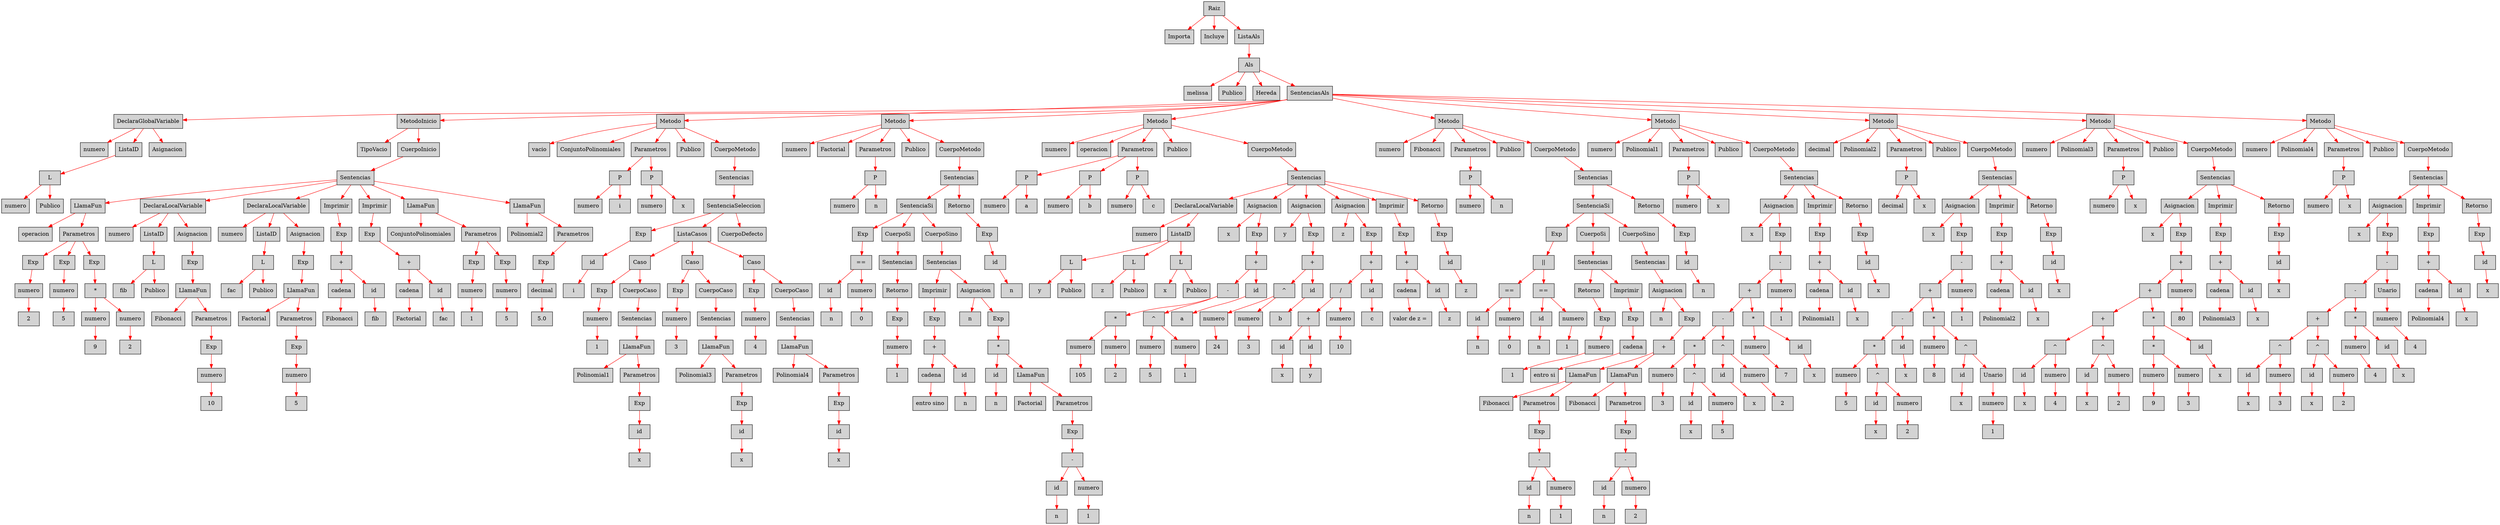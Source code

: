digraph G {node[shape=box, style=filled]; edge[color=red]
node277140335[label="Raiz"];
 node277140335->node878436898;node878436898[label="Importa"];
 node277140335->node48416610;node48416610[label="Incluye"];
 node277140335->node853743760;node853743760[label="ListaAls"];
 node853743760->node72006152;node72006152[label="Als"];
 node72006152->node1877672529;node1877672529[label="melissa"];
 node72006152->node2074480921;node2074480921[label="Publico"];
 node72006152->node1361813861;node1361813861[label="Hereda"];
 node72006152->node14736306;node14736306[label="SentenciasAls"];
 node14736306->node934197365;node934197365[label="DeclaraGlobalVariable"];
 node934197365->node2093697344;node2093697344[label="numero"];
 node934197365->node1885859637;node1885859637[label="ListaID"];
 node1885859637->node1994164160;node1994164160[label="L"];
 node1994164160->node888403070;node888403070[label="numero"];
 node1994164160->node307509993;node307509993[label="Publico"];
 node934197365->node1569022417;node1569022417[label="Asignacion"];
 node14736306->node1341464358;node1341464358[label="MetodoInicio"];
 node1341464358->node1678656162;node1678656162[label="TipoVacio"];
 node1341464358->node1463726008;node1463726008[label="CuerpoInicio"];
 node1463726008->node558090087;node558090087[label="Sentencias"];
 node558090087->node1185476678;node1185476678[label="LlamaFun"];
 node1185476678->node1344647523;node1344647523[label="operacion"];
 node1185476678->node1925482416;node1925482416[label="Parametros"];
 node1925482416->node1292045936;node1292045936[label="Exp"];
 node1292045936->node1277754710;node1277754710[label="numero"];
 node1277754710->node830202649;node830202649[label="2"];
 node1925482416->node1741953921;node1741953921[label="Exp"];
 node1741953921->node846326149;node846326149[label="numero"];
 node846326149->node960000208;node960000208[label="5"];
 node1925482416->node1471496133;node1471496133[label="Exp"];
 node1471496133->node276446881;node276446881[label="*"];
 node276446881->node763019498;node763019498[label="numero"];
 node763019498->node1463716709;node1463716709[label="9"];
 node276446881->node688639312;node688639312[label="numero"];
 node688639312->node1749377510;node1749377510[label="2"];
 node558090087->node331579796;node331579796[label="DeclaraLocalVariable"];
 node331579796->node814044458;node814044458[label="numero"];
 node331579796->node1192455975;node1192455975[label="ListaID"];
 node1192455975->node68844658;node68844658[label="L"];
 node68844658->node190485060;node190485060[label="fib"];
 node68844658->node300722688;node300722688[label="Publico"];
 node331579796->node1297782093;node1297782093[label="Asignacion"];
 node1297782093->node443849080;node443849080[label="Exp"];
 node443849080->node1172562112;node1172562112[label="LlamaFun"];
 node1172562112->node824966870;node824966870[label="Fibonacci"];
 node1172562112->node683865411;node683865411[label="Parametros"];
 node683865411->node381884026;node381884026[label="Exp"];
 node381884026->node1283195266;node1283195266[label="numero"];
 node1283195266->node584027029;node584027029[label="10"];
 node558090087->node496507490;node496507490[label="DeclaraLocalVariable"];
 node496507490->node325500781;node325500781[label="numero"];
 node496507490->node1060822162;node1060822162[label="ListaID"];
 node1060822162->node1635216323;node1635216323[label="L"];
 node1635216323->node1013003909;node1013003909[label="fac"];
 node1635216323->node450522035;node450522035[label="Publico"];
 node496507490->node1944971830;node1944971830[label="Asignacion"];
 node1944971830->node698269435;node698269435[label="Exp"];
 node698269435->node486436947;node486436947[label="LlamaFun"];
 node486436947->node1429215116;node1429215116[label="Factorial"];
 node486436947->node1234234182;node1234234182[label="Parametros"];
 node1234234182->node354811369;node354811369[label="Exp"];
 node354811369->node2050386934;node2050386934[label="numero"];
 node2050386934->node804233035;node804233035[label="5"];
 node558090087->node1634437931;node1634437931[label="Imprimir"];
 node1634437931->node1536948314;node1536948314[label="Exp"];
 node1536948314->node305873156;node305873156[label="+"];
 node305873156->node1098744271;node1098744271[label="cadena"];
 node1098744271->node2087876632;node2087876632[label="Fibonacci "];
 node305873156->node2024740580;node2024740580[label="id"];
 node2024740580->node819219348;node819219348[label="fib"];
 node558090087->node495634360;node495634360[label="Imprimir"];
 node495634360->node1918357161;node1918357161[label="Exp"];
 node1918357161->node1917840945;node1917840945[label="+"];
 node1917840945->node1616216839;node1616216839[label="cadena"];
 node1616216839->node732508082;node732508082[label="Factorial "];
 node1917840945->node1732746984;node1732746984[label="id"];
 node1732746984->node1786038871;node1786038871[label="fac"];
 node558090087->node645214629;node645214629[label="LlamaFun"];
 node645214629->node1145265766;node1145265766[label="ConjuntoPolinomiales"];
 node645214629->node531114200;node531114200[label="Parametros"];
 node531114200->node1396862728;node1396862728[label="Exp"];
 node1396862728->node1547011292;node1547011292[label="numero"];
 node1547011292->node39534930;node39534930[label="1"];
 node531114200->node1550534441;node1550534441[label="Exp"];
 node1550534441->node470894979;node470894979[label="numero"];
 node470894979->node1819422137;node1819422137[label="5"];
 node558090087->node888910004;node888910004[label="LlamaFun"];
 node888910004->node842001165;node842001165[label="Polinomial2"];
 node888910004->node610595226;node610595226[label="Parametros"];
 node610595226->node1493573450;node1493573450[label="Exp"];
 node1493573450->node814836430;node814836430[label="decimal"];
 node814836430->node2100009042;node2100009042[label="5.0"];
 node14736306->node2118143564;node2118143564[label="Metodo"];
 node2118143564->node391508609;node391508609[label="vacio"];
 node2118143564->node740900287;node740900287[label="ConjuntoPolinomiales"];
 node2118143564->node224516448;node224516448[label="Parametros"];
 node224516448->node1898960046;node1898960046[label="P"];
 node1898960046->node1238823408;node1238823408[label="numero"];
 node1898960046->node746056112;node746056112[label="i"];
 node224516448->node794726279;node794726279[label="P"];
 node794726279->node542876774;node542876774[label="numero"];
 node794726279->node1585223916;node1585223916[label="x"];
 node2118143564->node1297469690;node1297469690[label="Publico"];
 node2118143564->node380394592;node380394592[label="CuerpoMetodo"];
 node380394592->node1806283335;node1806283335[label="Sentencias"];
 node1806283335->node1361640486;node1361640486[label="SentenciaSeleccion"];
 node1361640486->node848897273;node848897273[label="Exp"];
 node848897273->node1185034646;node1185034646[label="id"];
 node1185034646->node1623165071;node1623165071[label="i"];
 node1361640486->node1986036082;node1986036082[label="ListaCasos"];
 node1986036082->node220585387;node220585387[label="Caso"];
 node220585387->node1516004120;node1516004120[label="Exp"];
 node1516004120->node1178301228;node1178301228[label="numero"];
 node1178301228->node874643848;node874643848[label="1"];
 node220585387->node390679074;node390679074[label="CuerpoCaso"];
 node390679074->node775208816;node775208816[label="Sentencias"];
 node775208816->node856365961;node856365961[label="LlamaFun"];
 node856365961->node385970721;node385970721[label="Polinomial1"];
 node856365961->node1254372025;node1254372025[label="Parametros"];
 node1254372025->node1090575278;node1090575278[label="Exp"];
 node1090575278->node716982100;node716982100[label="id"];
 node716982100->node909162584;node909162584[label="x"];
 node1986036082->node1569326557;node1569326557[label="Caso"];
 node1569326557->node445675625;node445675625[label="Exp"];
 node445675625->node1381894792;node1381894792[label="numero"];
 node1381894792->node1637849827;node1637849827[label="3"];
 node1569326557->node1815531488;node1815531488[label="CuerpoCaso"];
 node1815531488->node1971106111;node1971106111[label="Sentencias"];
 node1971106111->node1465184082;node1465184082[label="LlamaFun"];
 node1465184082->node1241595865;node1241595865[label="Polinomial3"];
 node1465184082->node269656246;node269656246[label="Parametros"];
 node269656246->node16191170;node16191170[label="Exp"];
 node16191170->node1890144241;node1890144241[label="id"];
 node1890144241->node865425866;node865425866[label="x"];
 node1986036082->node914839582;node914839582[label="Caso"];
 node914839582->node238993682;node238993682[label="Exp"];
 node238993682->node877842915;node877842915[label="numero"];
 node877842915->node764450218;node764450218[label="4"];
 node914839582->node568033198;node568033198[label="CuerpoCaso"];
 node568033198->node1494555862;node1494555862[label="Sentencias"];
 node1494555862->node2078938078;node2078938078[label="LlamaFun"];
 node2078938078->node1384051916;node1384051916[label="Polinomial4"];
 node2078938078->node681760546;node681760546[label="Parametros"];
 node681760546->node1495309644;node1495309644[label="Exp"];
 node1495309644->node1929318741;node1929318741[label="id"];
 node1929318741->node1468158802;node1468158802[label="x"];
 node1361640486->node1764201799;node1764201799[label="CuerpoDefecto"];
 node14736306->node875605970;node875605970[label="Metodo"];
 node875605970->node1053783480;node1053783480[label="numero"];
 node875605970->node2064820720;node2064820720[label="Factorial"];
 node875605970->node785028728;node785028728[label="Parametros"];
 node785028728->node532017740;node532017740[label="P"];
 node532017740->node1519531703;node1519531703[label="numero"];
 node532017740->node882989372;node882989372[label="n"];
 node875605970->node1310875782;node1310875782[label="Publico"];
 node875605970->node2117459100;node2117459100[label="CuerpoMetodo"];
 node2117459100->node895056483;node895056483[label="Sentencias"];
 node895056483->node193965389;node193965389[label="SentenciaSi"];
 node193965389->node1458883306;node1458883306[label="Exp"];
 node1458883306->node116735380;node116735380[label="=="];
 node116735380->node2021774667;node2021774667[label="id"];
 node2021774667->node244509395;node244509395[label="n"];
 node116735380->node2118242929;node2118242929[label="numero"];
 node2118242929->node1375164848;node1375164848[label="0"];
 node193965389->node657122632;node657122632[label="CuerpoSi"];
 node657122632->node1048008460;node1048008460[label="Sentencias"];
 node1048008460->node1322633449;node1322633449[label="Retorno"];
 node1322633449->node629420634;node629420634[label="Exp"];
 node629420634->node1442087687;node1442087687[label="numero"];
 node1442087687->node1363108226;node1363108226[label="1"];
 node193965389->node835545548;node835545548[label="CuerpoSino"];
 node835545548->node895454029;node895454029[label="Sentencias"];
 node895454029->node1153620570;node1153620570[label="Imprimir"];
 node1153620570->node1859883057;node1859883057[label="Exp"];
 node1859883057->node880940847;node880940847[label="+"];
 node880940847->node2102322961;node2102322961[label="cadena"];
 node2102322961->node789377768;node789377768[label="entro sino"];
 node880940847->node501527840;node501527840[label="id"];
 node501527840->node964424412;node964424412[label="n"];
 node895454029->node856157325;node856157325[label="Asignacion"];
 node856157325->node2077541303;node2077541303[label="n"];
 node856157325->node1126249560;node1126249560[label="Exp"];
 node1126249560->node623563762;node623563762[label="*"];
 node623563762->node692400222;node692400222[label="id"];
 node692400222->node1951500218;node1951500218[label="n"];
 node623563762->node1041821340;node1041821340[label="LlamaFun"];
 node1041821340->node1306402798;node1306402798[label="Factorial"];
 node1041821340->node1293488587;node1293488587[label="Parametros"];
 node1293488587->node890053509;node890053509[label="Exp"];
 node890053509->node1285048246;node1285048246[label="-"];
 node1285048246->node1896091812;node1896091812[label="id"];
 node1896091812->node1947648006;node1947648006[label="n"];
 node1285048246->node677102602;node677102602[label="numero"];
 node677102602->node653296448;node653296448[label="1"];
 node895056483->node1998595594;node1998595594[label="Retorno"];
 node1998595594->node896851480;node896851480[label="Exp"];
 node896851480->node1132013352;node1132013352[label="id"];
 node1132013352->node1639011972;node1639011972[label="n"];
 node14736306->node391589070;node391589070[label="Metodo"];
 node391589070->node79737890;node79737890[label="numero"];
 node391589070->node243962869;node243962869[label="operacion"];
 node391589070->node1709498838;node1709498838[label="Parametros"];
 node1709498838->node1266385144;node1266385144[label="P"];
 node1266385144->node1243307025;node1243307025[label="numero"];
 node1266385144->node273968028;node273968028[label="a"];
 node1709498838->node1392296465;node1392296465[label="P"];
 node1392296465->node1167582454;node1167582454[label="numero"];
 node1392296465->node1434243969;node1434243969[label="b"];
 node1709498838->node1715948089;node1715948089[label="P"];
 node1715948089->node1386213546;node1386213546[label="numero"];
 node1715948089->node676662875;node676662875[label="c"];
 node391589070->node461774859;node461774859[label="Publico"];
 node391589070->node1196206016;node1196206016[label="CuerpoMetodo"];
 node1196206016->node1786451235;node1786451235[label="Sentencias"];
 node1786451235->node1784474081;node1784474081[label="DeclaraLocalVariable"];
 node1784474081->node1081088729;node1081088729[label="numero"];
 node1784474081->node1646319536;node1646319536[label="ListaID"];
 node1646319536->node1346376922;node1346376922[label="L"];
 node1346376922->node1574890706;node1574890706[label="y"];
 node1346376922->node490242914;node490242914[label="Publico"];
 node1646319536->node2034326050;node2034326050[label="L"];
 node2034326050->node704083732;node704083732[label="z"];
 node2034326050->node56997508;node56997508[label="Publico"];
 node1646319536->node1511982617;node1511982617[label="L"];
 node1511982617->node704436018;node704436018[label="x"];
 node1511982617->node992037582;node992037582[label="Publico"];
 node1786451235->node366877368;node366877368[label="Asignacion"];
 node366877368->node928246228;node928246228[label="x"];
 node366877368->node2027547979;node2027547979[label="Exp"];
 node2027547979->node1226817444;node1226817444[label="+"];
 node1226817444->node745629669;node745629669[label="-"];
 node745629669->node79967990;node79967990[label="*"];
 node79967990->node859840656;node859840656[label="numero"];
 node859840656->node118901699;node118901699[label="105"];
 node79967990->node553601675;node553601675[label="numero"];
 node553601675->node86617060;node86617060[label="2"];
 node745629669->node937381745;node937381745[label="^"];
 node937381745->node35799578;node35799578[label="numero"];
 node35799578->node1490287559;node1490287559[label="5"];
 node937381745->node283970994;node283970994[label="numero"];
 node283970994->node1560570905;node1560570905[label="1"];
 node1226817444->node1294386993;node1294386993[label="id"];
 node1294386993->node183238801;node183238801[label="a"];
 node1786451235->node1913916643;node1913916643[label="Asignacion"];
 node1913916643->node202297884;node202297884[label="y"];
 node1913916643->node2003473379;node2003473379[label="Exp"];
 node2003473379->node493415703;node493415703[label="+"];
 node493415703->node1330219341;node1330219341[label="^"];
 node1330219341->node892152970;node892152970[label="numero"];
 node892152970->node377177159;node377177159[label="24"];
 node1330219341->node1277236170;node1277236170[label="numero"];
 node1277236170->node1327626466;node1327626466[label="3"];
 node493415703->node330614000;node330614000[label="id"];
 node330614000->node1596060605;node1596060605[label="b"];
 node1786451235->node467272912;node467272912[label="Asignacion"];
 node467272912->node1534855585;node1534855585[label="z"];
 node467272912->node1859835258;node1859835258[label="Exp"];
 node1859835258->node1043758855;node1043758855[label="+"];
 node1043758855->node1962999957;node1962999957[label="/"];
 node1962999957->node1317744277;node1317744277[label="+"];
 node1317744277->node1984058171;node1984058171[label="id"];
 node1984058171->node2063713459;node2063713459[label="x"];
 node1317744277->node117008110;node117008110[label="id"];
 node117008110->node286330658;node286330658[label="y"];
 node1962999957->node1965968816;node1965968816[label="numero"];
 node1965968816->node8338426;node8338426[label="10"];
 node1043758855->node1308418829;node1308418829[label="id"];
 node1308418829->node1418567055;node1418567055[label="c"];
 node1786451235->node1405688163;node1405688163[label="Imprimir"];
 node1405688163->node714102795;node714102795[label="Exp"];
 node714102795->node14557919;node14557919[label="+"];
 node14557919->node948414126;node948414126[label="cadena"];
 node948414126->node597598940;node597598940[label="valor de z = "];
 node14557919->node199685796;node199685796[label="id"];
 node199685796->node2061493725;node2061493725[label="z"];
 node1786451235->node2137562878;node2137562878[label="Retorno"];
 node2137562878->node691424141;node691424141[label="Exp"];
 node691424141->node358206425;node358206425[label="id"];
 node358206425->node279786914;node279786914[label="z"];
 node14736306->node730449447;node730449447[label="Metodo"];
 node730449447->node813210360;node813210360[label="numero"];
 node730449447->node1805948973;node1805948973[label="Fibonacci"];
 node730449447->node316514526;node316514526[label="Parametros"];
 node316514526->node2004939868;node2004939868[label="P"];
 node2004939868->node64687886;node64687886[label="numero"];
 node2004939868->node1282509480;node1282509480[label="n"];
 node730449447->node869599400;node869599400[label="Publico"];
 node730449447->node1132935322;node1132935322[label="CuerpoMetodo"];
 node1132935322->node411036827;node411036827[label="Sentencias"];
 node411036827->node1486553590;node1486553590[label="SentenciaSi"];
 node1486553590->node1133560325;node1133560325[label="Exp"];
 node1133560325->node967401733;node967401733[label="||"];
 node967401733->node1582647711;node1582647711[label="=="];
 node1582647711->node1589737234;node1589737234[label="id"];
 node1589737234->node461637157;node461637157[label="n"];
 node1582647711->node1767370009;node1767370009[label="numero"];
 node1767370009->node490358813;node490358813[label="0"];
 node967401733->node1217844559;node1217844559[label="=="];
 node1217844559->node1930975062;node1930975062[label="id"];
 node1930975062->node636572425;node636572425[label="n"];
 node1217844559->node1782877450;node1782877450[label="numero"];
 node1782877450->node335937952;node335937952[label="1"];
 node1486553590->node630544017;node630544017[label="CuerpoSi"];
 node630544017->node173223985;node173223985[label="Sentencias"];
 node173223985->node1152499884;node1152499884[label="Retorno"];
 node1152499884->node1612632731;node1612632731[label="Exp"];
 node1612632731->node1865425367;node1865425367[label="numero"];
 node1865425367->node2087798456;node2087798456[label="1"];
 node173223985->node915361082;node915361082[label="Imprimir"];
 node915361082->node546560890;node546560890[label="Exp"];
 node546560890->node1313044518;node1313044518[label="cadena"];
 node1313044518->node946971600;node946971600[label="entro si"];
 node1486553590->node1952173945;node1952173945[label="CuerpoSino"];
 node1952173945->node1252885123;node1252885123[label="Sentencias"];
 node1252885123->node536498616;node536498616[label="Asignacion"];
 node536498616->node715136692;node715136692[label="n"];
 node536498616->node2768030;node2768030[label="Exp"];
 node2768030->node641011586;node641011586[label="+"];
 node641011586->node1804594541;node1804594541[label="LlamaFun"];
 node1804594541->node1106254614;node1106254614[label="Fibonacci"];
 node1804594541->node284098938;node284098938[label="Parametros"];
 node284098938->node505959930;node505959930[label="Exp"];
 node505959930->node173549527;node173549527[label="-"];
 node173549527->node1261544737;node1261544737[label="id"];
 node1261544737->node599628268;node599628268[label="n"];
 node173549527->node2145820644;node2145820644[label="numero"];
 node2145820644->node877361488;node877361488[label="1"];
 node641011586->node1922419285;node1922419285[label="LlamaFun"];
 node1922419285->node1026055954;node1026055954[label="Fibonacci"];
 node1922419285->node1996160748;node1996160748[label="Parametros"];
 node1996160748->node420780186;node420780186[label="Exp"];
 node420780186->node1167011471;node1167011471[label="-"];
 node1167011471->node975186403;node975186403[label="id"];
 node975186403->node453815765;node453815765[label="n"];
 node1167011471->node652289638;node652289638[label="numero"];
 node652289638->node447127395;node447127395[label="2"];
 node411036827->node561169125;node561169125[label="Retorno"];
 node561169125->node1609478427;node1609478427[label="Exp"];
 node1609478427->node1888714390;node1888714390[label="id"];
 node1888714390->node1591786080;node1591786080[label="n"];
 node14736306->node1773285043;node1773285043[label="Metodo"];
 node1773285043->node1140735223;node1140735223[label="numero"];
 node1773285043->node686984656;node686984656[label="Polinomial1"];
 node1773285043->node1931088148;node1931088148[label="Parametros"];
 node1931088148->node195391090;node195391090[label="P"];
 node195391090->node965669493;node965669493[label="numero"];
 node195391090->node86926489;node86926489[label="x"];
 node1773285043->node639584153;node639584153[label="Publico"];
 node1773285043->node115964886;node115964886[label="CuerpoMetodo"];
 node115964886->node1220160548;node1220160548[label="Sentencias"];
 node1220160548->node1053201158;node1053201158[label="Asignacion"];
 node1053201158->node1656301768;node1656301768[label="x"];
 node1053201158->node792971394;node792971394[label="Exp"];
 node792971394->node914430530;node914430530[label="-"];
 node914430530->node1012261175;node1012261175[label="+"];
 node1012261175->node394354973;node394354973[label="-"];
 node394354973->node649571511;node649571511[label="*"];
 node649571511->node416997673;node416997673[label="numero"];
 node416997673->node194377564;node194377564[label="3"];
 node649571511->node394323642;node394323642[label="^"];
 node394323642->node206119657;node206119657[label="id"];
 node206119657->node1138055648;node1138055648[label="x"];
 node394323642->node1742629329;node1742629329[label="numero"];
 node1742629329->node2004608678;node2004608678[label="5"];
 node394354973->node845208778;node845208778[label="^"];
 node845208778->node1536399679;node1536399679[label="id"];
 node1536399679->node1335358333;node1335358333[label="x"];
 node845208778->node1735484159;node1735484159[label="numero"];
 node1735484159->node1405318231;node1405318231[label="2"];
 node1012261175->node350115185;node350115185[label="*"];
 node350115185->node1679970444;node1679970444[label="numero"];
 node1679970444->node136880237;node136880237[label="7"];
 node350115185->node1082199283;node1082199283[label="id"];
 node1082199283->node647150671;node647150671[label="x"];
 node914430530->node1346518561;node1346518561[label="numero"];
 node1346518561->node488949644;node488949644[label="1"];
 node1220160548->node1426761295;node1426761295[label="Imprimir"];
 node1426761295->node1716066405;node1716066405[label="Exp"];
 node1716066405->node658215355;node658215355[label="+"];
 node658215355->node479738487;node479738487[label="cadena"];
 node479738487->node480305013;node480305013[label="Polinomial1 "];
 node658215355->node839149236;node839149236[label="id"];
 node839149236->node1237950214;node1237950214[label="x"];
 node1220160548->node341794762;node341794762[label="Retorno"];
 node341794762->node236872003;node236872003[label="Exp"];
 node236872003->node524191730;node524191730[label="id"];
 node524191730->node436865724;node436865724[label="x"];
 node14736306->node1959114552;node1959114552[label="Metodo"];
 node1959114552->node162317466;node162317466[label="decimal"];
 node1959114552->node1657193290;node1657193290[label="Polinomial2"];
 node1959114552->node676555332;node676555332[label="Parametros"];
 node676555332->node1911972865;node1911972865[label="P"];
 node1911972865->node512878257;node512878257[label="decimal"];
 node1911972865->node1251584698;node1251584698[label="x"];
 node1959114552->node2032924903;node2032924903[label="Publico"];
 node1959114552->node1002393007;node1002393007[label="CuerpoMetodo"];
 node1002393007->node713719815;node713719815[label="Sentencias"];
 node713719815->node759243670;node759243670[label="Asignacion"];
 node759243670->node193665561;node193665561[label="x"];
 node759243670->node1251536114;node1251536114[label="Exp"];
 node1251536114->node887936798;node887936798[label="-"];
 node887936798->node269815686;node269815686[label="+"];
 node269815686->node1134396495;node1134396495[label="-"];
 node1134396495->node1324294066;node1324294066[label="*"];
 node1324294066->node476669270;node476669270[label="numero"];
 node476669270->node616046690;node616046690[label="5"];
 node1324294066->node187197254;node187197254[label="^"];
 node187197254->node1024260894;node1024260894[label="id"];
 node1024260894->node1788373564;node1788373564[label="x"];
 node187197254->node264698941;node264698941[label="numero"];
 node264698941->node1201453268;node1201453268[label="2"];
 node1134396495->node487747378;node487747378[label="id"];
 node487747378->node888287014;node888287014[label="x"];
 node269815686->node216865425;node216865425[label="*"];
 node216865425->node773151168;node773151168[label="numero"];
 node773151168->node552655055;node552655055[label="8"];
 node216865425->node98453736;node98453736[label="^"];
 node98453736->node1636037456;node1636037456[label="id"];
 node1636037456->node1700556281;node1700556281[label="x"];
 node98453736->node1137502013;node1137502013[label="Unario"];
 node1137502013->node874675876;node874675876[label="numero"];
 node874675876->node1254429187;node1254429187[label="1"];
 node887936798->node1290837255;node1290837255[label="numero"];
 node1290837255->node1747025579;node1747025579[label="1"];
 node713719815->node1339157077;node1339157077[label="Imprimir"];
 node1339157077->node761703590;node761703590[label="Exp"];
 node761703590->node1698043048;node1698043048[label="+"];
 node1698043048->node100788867;node100788867[label="cadena"];
 node100788867->node1187134292;node1187134292[label="Polinomial2 "];
 node1698043048->node1591327926;node1591327926[label="id"];
 node1591327926->node194994321;node194994321[label="x"];
 node713719815->node37996179;node37996179[label="Retorno"];
 node37996179->node1435260180;node1435260180[label="Exp"];
 node1435260180->node1185115935;node1185115935[label="id"];
 node1185115935->node919082162;node919082162[label="x"];
 node14736306->node706948006;node706948006[label="Metodo"];
 node706948006->node489750275;node489750275[label="numero"];
 node706948006->node1085714477;node1085714477[label="Polinomial3"];
 node706948006->node908939533;node908939533[label="Parametros"];
 node908939533->node90186357;node90186357[label="P"];
 node90186357->node523377981;node523377981[label="numero"];
 node90186357->node1794175278;node1794175278[label="x"];
 node706948006->node914976836;node914976836[label="Publico"];
 node706948006->node847155050;node847155050[label="CuerpoMetodo"];
 node847155050->node1026209773;node1026209773[label="Sentencias"];
 node1026209773->node1346259175;node1346259175[label="Asignacion"];
 node1346259175->node759699956;node759699956[label="x"];
 node1346259175->node1795933928;node1795933928[label="Exp"];
 node1795933928->node66486715;node66486715[label="+"];
 node66486715->node556632146;node556632146[label="+"];
 node556632146->node1288151610;node1288151610[label="+"];
 node1288151610->node2043544012;node2043544012[label="^"];
 node2043544012->node1317190679;node1317190679[label="id"];
 node1317190679->node52478605;node52478605[label="x"];
 node2043544012->node1913091745;node1913091745[label="numero"];
 node1913091745->node2068765004;node2068765004[label="4"];
 node1288151610->node544710710;node544710710[label="^"];
 node544710710->node633743903;node633743903[label="id"];
 node633743903->node1815995000;node1815995000[label="x"];
 node544710710->node1630851594;node1630851594[label="numero"];
 node1630851594->node2086643722;node2086643722[label="2"];
 node556632146->node1759376204;node1759376204[label="*"];
 node1759376204->node1802560013;node1802560013[label="*"];
 node1802560013->node747882987;node747882987[label="numero"];
 node747882987->node764226443;node764226443[label="9"];
 node1802560013->node718142181;node718142181[label="numero"];
 node718142181->node1178670395;node1178670395[label="3"];
 node1759376204->node1949253769;node1949253769[label="id"];
 node1949253769->node817556724;node817556724[label="x"];
 node66486715->node1977950932;node1977950932[label="numero"];
 node1977950932->node1002637726;node1002637726[label="80"];
 node1026209773->node904281447;node904281447[label="Imprimir"];
 node904281447->node1390197347;node1390197347[label="Exp"];
 node1390197347->node242467182;node242467182[label="+"];
 node242467182->node761247431;node761247431[label="cadena"];
 node761247431->node701934350;node701934350[label="Polinomial3 "];
 node242467182->node510526453;node510526453[label="id"];
 node510526453->node243718631;node243718631[label="x"];
 node1026209773->node1581236094;node1581236094[label="Retorno"];
 node1581236094->node1110303084;node1110303084[label="Exp"];
 node1110303084->node749871991;node749871991[label="id"];
 node749871991->node348360423;node348360423[label="x"];
 node14736306->node933496654;node933496654[label="Metodo"];
 node933496654->node439334487;node439334487[label="numero"];
 node933496654->node658212862;node658212862[label="Polinomial4"];
 node933496654->node797413704;node797413704[label="Parametros"];
 node797413704->node948858241;node948858241[label="P"];
 node948858241->node1601501641;node1601501641[label="numero"];
 node948858241->node604733870;node604733870[label="x"];
 node933496654->node932534710;node932534710[label="Publico"];
 node933496654->node2084358304;node2084358304[label="CuerpoMetodo"];
 node2084358304->node75422815;node75422815[label="Sentencias"];
 node75422815->node2080385935;node2080385935[label="Asignacion"];
 node2080385935->node1631950160;node1631950160[label="x"];
 node2080385935->node2066098192;node2066098192[label="Exp"];
 node2066098192->node155754255;node155754255[label="-"];
 node155754255->node1953071610;node1953071610[label="-"];
 node1953071610->node969631026;node969631026[label="+"];
 node969631026->node1944566963;node1944566963[label="^"];
 node1944566963->node1050342695;node1050342695[label="id"];
 node1050342695->node105170271;node105170271[label="x"];
 node1944566963->node1682227792;node1682227792[label="numero"];
 node1682227792->node713615439;node713615439[label="3"];
 node969631026->node1129448436;node1129448436[label="^"];
 node1129448436->node1671190780;node1671190780[label="id"];
 node1671190780->node562581661;node562581661[label="x"];
 node1129448436->node1286545011;node1286545011[label="numero"];
 node1286545011->node523368881;node523368881[label="2"];
 node1953071610->node510331155;node510331155[label="*"];
 node510331155->node2105847547;node2105847547[label="numero"];
 node2105847547->node1240234942;node1240234942[label="4"];
 node510331155->node1493237571;node1493237571[label="id"];
 node1493237571->node535119585;node535119585[label="x"];
 node155754255->node1196347536;node1196347536[label="Unario"];
 node1196347536->node1834316364;node1834316364[label="numero"];
 node1834316364->node871461442;node871461442[label="4"];
 node75422815->node110557331;node110557331[label="Imprimir"];
 node110557331->node938304129;node938304129[label="Exp"];
 node938304129->node1902944546;node1902944546[label="+"];
 node1902944546->node1228389935;node1228389935[label="cadena"];
 node1228389935->node2027197946;node2027197946[label="Polinomial4 "];
 node1902944546->node619776267;node619776267[label="id"];
 node619776267->node805357830;node805357830[label="x"];
 node75422815->node1152569327;node1152569327[label="Retorno"];
 node1152569327->node404093382;node404093382[label="Exp"];
 node404093382->node880804510;node880804510[label="id"];
 node880804510->node50243057;node50243057[label="x"];

}
